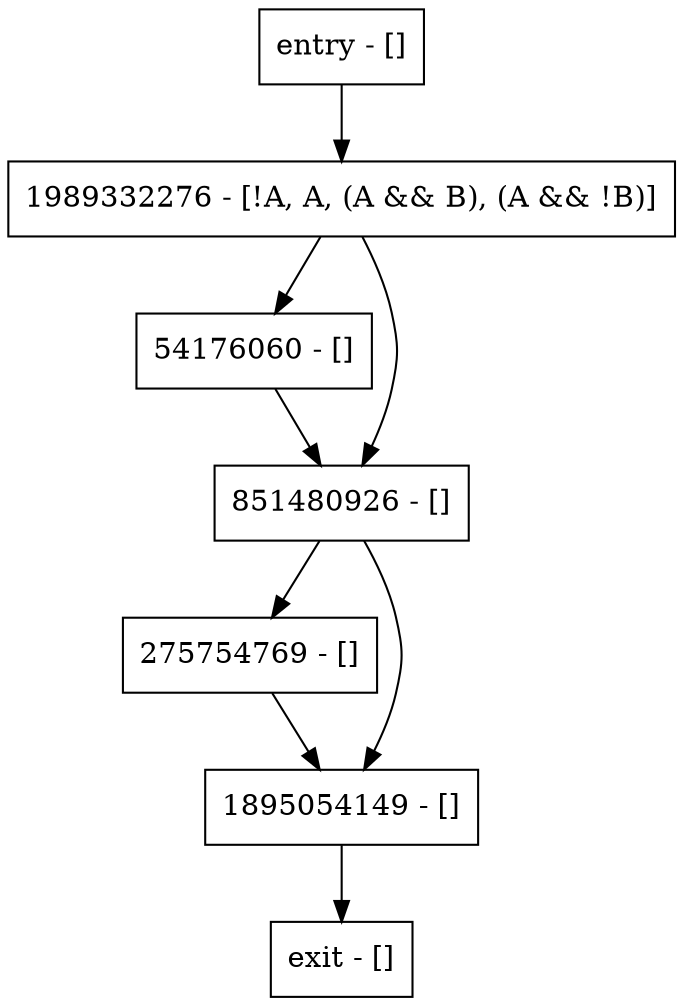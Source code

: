 digraph main {
node [shape=record];
entry [label="entry - []"];
exit [label="exit - []"];
275754769 [label="275754769 - []"];
1989332276 [label="1989332276 - [!A, A, (A && B), (A && !B)]"];
54176060 [label="54176060 - []"];
851480926 [label="851480926 - []"];
1895054149 [label="1895054149 - []"];
entry;
exit;
entry -> 1989332276;
275754769 -> 1895054149;
1989332276 -> 54176060;
1989332276 -> 851480926;
54176060 -> 851480926;
851480926 -> 275754769;
851480926 -> 1895054149;
1895054149 -> exit;
}

